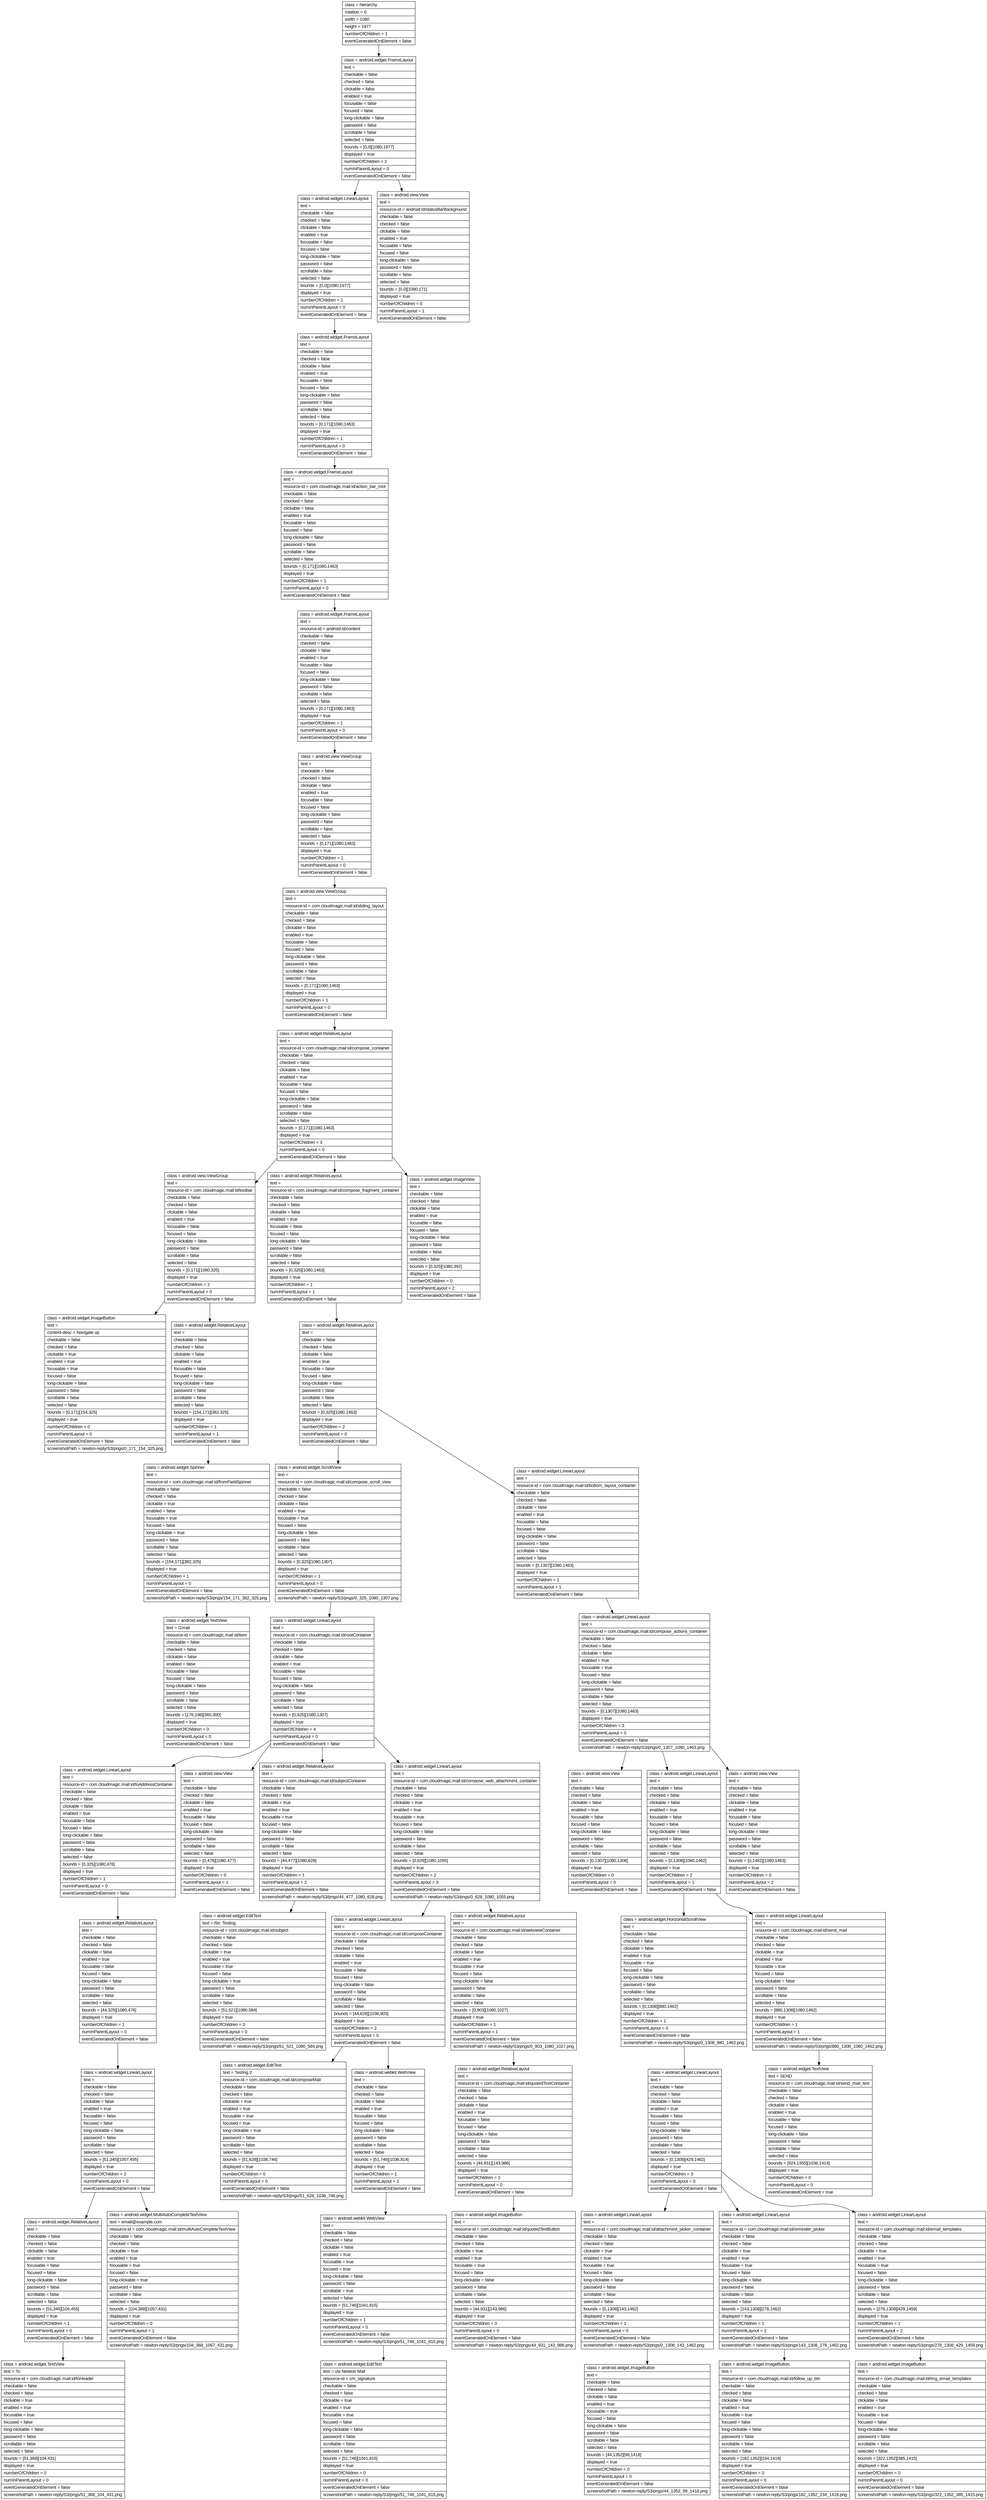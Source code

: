 digraph Layout {

	node [shape=record fontname=Arial];

	0	[label="{class = hierarchy\l|rotation = 0\l|width = 1080\l|height = 1977\l|numberOfChildren = 1\l|eventGeneratedOnElement = false \l}"]
	1	[label="{class = android.widget.FrameLayout\l|text = \l|checkable = false\l|checked = false\l|clickable = false\l|enabled = true\l|focusable = false\l|focused = false\l|long-clickable = false\l|password = false\l|scrollable = false\l|selected = false\l|bounds = [0,0][1080,1977]\l|displayed = true\l|numberOfChildren = 2\l|numInParentLayout = 0\l|eventGeneratedOnElement = false \l}"]
	2	[label="{class = android.widget.LinearLayout\l|text = \l|checkable = false\l|checked = false\l|clickable = false\l|enabled = true\l|focusable = false\l|focused = false\l|long-clickable = false\l|password = false\l|scrollable = false\l|selected = false\l|bounds = [0,0][1080,1977]\l|displayed = true\l|numberOfChildren = 1\l|numInParentLayout = 0\l|eventGeneratedOnElement = false \l}"]
	3	[label="{class = android.view.View\l|text = \l|resource-id = android:id/statusBarBackground\l|checkable = false\l|checked = false\l|clickable = false\l|enabled = true\l|focusable = false\l|focused = false\l|long-clickable = false\l|password = false\l|scrollable = false\l|selected = false\l|bounds = [0,0][1080,171]\l|displayed = true\l|numberOfChildren = 0\l|numInParentLayout = 1\l|eventGeneratedOnElement = false \l}"]
	4	[label="{class = android.widget.FrameLayout\l|text = \l|checkable = false\l|checked = false\l|clickable = false\l|enabled = true\l|focusable = false\l|focused = false\l|long-clickable = false\l|password = false\l|scrollable = false\l|selected = false\l|bounds = [0,171][1080,1463]\l|displayed = true\l|numberOfChildren = 1\l|numInParentLayout = 0\l|eventGeneratedOnElement = false \l}"]
	5	[label="{class = android.widget.FrameLayout\l|text = \l|resource-id = com.cloudmagic.mail:id/action_bar_root\l|checkable = false\l|checked = false\l|clickable = false\l|enabled = true\l|focusable = false\l|focused = false\l|long-clickable = false\l|password = false\l|scrollable = false\l|selected = false\l|bounds = [0,171][1080,1463]\l|displayed = true\l|numberOfChildren = 1\l|numInParentLayout = 0\l|eventGeneratedOnElement = false \l}"]
	6	[label="{class = android.widget.FrameLayout\l|text = \l|resource-id = android:id/content\l|checkable = false\l|checked = false\l|clickable = false\l|enabled = true\l|focusable = false\l|focused = false\l|long-clickable = false\l|password = false\l|scrollable = false\l|selected = false\l|bounds = [0,171][1080,1463]\l|displayed = true\l|numberOfChildren = 1\l|numInParentLayout = 0\l|eventGeneratedOnElement = false \l}"]
	7	[label="{class = android.view.ViewGroup\l|text = \l|checkable = false\l|checked = false\l|clickable = false\l|enabled = true\l|focusable = false\l|focused = false\l|long-clickable = false\l|password = false\l|scrollable = false\l|selected = false\l|bounds = [0,171][1080,1463]\l|displayed = true\l|numberOfChildren = 1\l|numInParentLayout = 0\l|eventGeneratedOnElement = false \l}"]
	8	[label="{class = android.view.ViewGroup\l|text = \l|resource-id = com.cloudmagic.mail:id/sliding_layout\l|checkable = false\l|checked = false\l|clickable = false\l|enabled = true\l|focusable = false\l|focused = false\l|long-clickable = false\l|password = false\l|scrollable = false\l|selected = false\l|bounds = [0,171][1080,1463]\l|displayed = true\l|numberOfChildren = 1\l|numInParentLayout = 0\l|eventGeneratedOnElement = false \l}"]
	9	[label="{class = android.widget.RelativeLayout\l|text = \l|resource-id = com.cloudmagic.mail:id/compose_container\l|checkable = false\l|checked = false\l|clickable = false\l|enabled = true\l|focusable = false\l|focused = false\l|long-clickable = false\l|password = false\l|scrollable = false\l|selected = false\l|bounds = [0,171][1080,1463]\l|displayed = true\l|numberOfChildren = 3\l|numInParentLayout = 0\l|eventGeneratedOnElement = false \l}"]
	10	[label="{class = android.view.ViewGroup\l|text = \l|resource-id = com.cloudmagic.mail:id/toolbar\l|checkable = false\l|checked = false\l|clickable = false\l|enabled = true\l|focusable = false\l|focused = false\l|long-clickable = false\l|password = false\l|scrollable = false\l|selected = false\l|bounds = [0,171][1080,325]\l|displayed = true\l|numberOfChildren = 2\l|numInParentLayout = 0\l|eventGeneratedOnElement = false \l}"]
	11	[label="{class = android.widget.RelativeLayout\l|text = \l|resource-id = com.cloudmagic.mail:id/compose_fragment_container\l|checkable = false\l|checked = false\l|clickable = false\l|enabled = true\l|focusable = false\l|focused = false\l|long-clickable = false\l|password = false\l|scrollable = false\l|selected = false\l|bounds = [0,325][1080,1463]\l|displayed = true\l|numberOfChildren = 1\l|numInParentLayout = 1\l|eventGeneratedOnElement = false \l}"]
	12	[label="{class = android.widget.ImageView\l|text = \l|checkable = false\l|checked = false\l|clickable = false\l|enabled = true\l|focusable = false\l|focused = false\l|long-clickable = false\l|password = false\l|scrollable = false\l|selected = false\l|bounds = [0,325][1080,392]\l|displayed = true\l|numberOfChildren = 0\l|numInParentLayout = 2\l|eventGeneratedOnElement = false \l}"]
	13	[label="{class = android.widget.ImageButton\l|text = \l|content-desc = ‎‏‎‎‎‎‎‏‎‏‏‏‎‎‎‎‎‏‎‎‏‎‎‎‎‏‏‏‏‏‎‏‏‎‏‏‎‎‎‎‏‏‏‏‏‏‏‎‏‏‏‏‏‎‏‎‎‏‏‎‏‎‎‎‎‎‏‏‏‎‏‎‎‎‎‎‏‏‎‏‏‎‎‏‎‏‎‏‏‏‏‏‎‎Navigate up‎‏‎‎‏‎\l|checkable = false\l|checked = false\l|clickable = true\l|enabled = true\l|focusable = true\l|focused = false\l|long-clickable = false\l|password = false\l|scrollable = false\l|selected = false\l|bounds = [0,171][154,325]\l|displayed = true\l|numberOfChildren = 0\l|numInParentLayout = 0\l|eventGeneratedOnElement = false \l|screenshotPath = newton-reply/S3/pngs/0_171_154_325.png\l}"]
	14	[label="{class = android.widget.RelativeLayout\l|text = \l|checkable = false\l|checked = false\l|clickable = false\l|enabled = true\l|focusable = false\l|focused = false\l|long-clickable = false\l|password = false\l|scrollable = false\l|selected = false\l|bounds = [154,171][382,325]\l|displayed = true\l|numberOfChildren = 1\l|numInParentLayout = 1\l|eventGeneratedOnElement = false \l}"]
	15	[label="{class = android.widget.RelativeLayout\l|text = \l|checkable = false\l|checked = false\l|clickable = false\l|enabled = true\l|focusable = false\l|focused = false\l|long-clickable = false\l|password = false\l|scrollable = false\l|selected = false\l|bounds = [0,325][1080,1463]\l|displayed = true\l|numberOfChildren = 2\l|numInParentLayout = 0\l|eventGeneratedOnElement = false \l}"]
	16	[label="{class = android.widget.Spinner\l|text = \l|resource-id = com.cloudmagic.mail:id/fromFieldSpinner\l|checkable = false\l|checked = false\l|clickable = true\l|enabled = false\l|focusable = true\l|focused = false\l|long-clickable = true\l|password = false\l|scrollable = false\l|selected = false\l|bounds = [154,171][382,325]\l|displayed = true\l|numberOfChildren = 1\l|numInParentLayout = 0\l|eventGeneratedOnElement = false \l|screenshotPath = newton-reply/S3/pngs/154_171_382_325.png\l}"]
	17	[label="{class = android.widget.ScrollView\l|text = \l|resource-id = com.cloudmagic.mail:id/compose_scroll_view\l|checkable = false\l|checked = false\l|clickable = false\l|enabled = true\l|focusable = true\l|focused = false\l|long-clickable = false\l|password = false\l|scrollable = false\l|selected = false\l|bounds = [0,325][1080,1307]\l|displayed = true\l|numberOfChildren = 1\l|numInParentLayout = 0\l|eventGeneratedOnElement = false \l|screenshotPath = newton-reply/S3/pngs/0_325_1080_1307.png\l}"]
	18	[label="{class = android.widget.LinearLayout\l|text = \l|resource-id = com.cloudmagic.mail:id/bottom_layout_container\l|checkable = false\l|checked = false\l|clickable = false\l|enabled = true\l|focusable = false\l|focused = false\l|long-clickable = false\l|password = false\l|scrollable = false\l|selected = false\l|bounds = [0,1307][1080,1463]\l|displayed = true\l|numberOfChildren = 1\l|numInParentLayout = 1\l|eventGeneratedOnElement = false \l}"]
	19	[label="{class = android.widget.TextView\l|text = Gmail\l|resource-id = com.cloudmagic.mail:id/item\l|checkable = false\l|checked = false\l|clickable = false\l|enabled = false\l|focusable = false\l|focused = false\l|long-clickable = false\l|password = false\l|scrollable = false\l|selected = false\l|bounds = [176,196][360,300]\l|displayed = true\l|numberOfChildren = 0\l|numInParentLayout = 0\l|eventGeneratedOnElement = false \l}"]
	20	[label="{class = android.widget.LinearLayout\l|text = \l|resource-id = com.cloudmagic.mail:id/rootContainer\l|checkable = false\l|checked = false\l|clickable = false\l|enabled = true\l|focusable = false\l|focused = false\l|long-clickable = false\l|password = false\l|scrollable = false\l|selected = false\l|bounds = [0,325][1080,1307]\l|displayed = true\l|numberOfChildren = 4\l|numInParentLayout = 0\l|eventGeneratedOnElement = false \l}"]
	21	[label="{class = android.widget.LinearLayout\l|text = \l|resource-id = com.cloudmagic.mail:id/compose_actions_container\l|checkable = false\l|checked = false\l|clickable = false\l|enabled = true\l|focusable = true\l|focused = false\l|long-clickable = false\l|password = false\l|scrollable = false\l|selected = false\l|bounds = [0,1307][1080,1463]\l|displayed = true\l|numberOfChildren = 3\l|numInParentLayout = 0\l|eventGeneratedOnElement = false \l|screenshotPath = newton-reply/S3/pngs/0_1307_1080_1463.png\l}"]
	22	[label="{class = android.widget.LinearLayout\l|text = \l|resource-id = com.cloudmagic.mail:id/toAddressContainer\l|checkable = false\l|checked = false\l|clickable = false\l|enabled = true\l|focusable = false\l|focused = false\l|long-clickable = false\l|password = false\l|scrollable = false\l|selected = false\l|bounds = [0,325][1080,476]\l|displayed = true\l|numberOfChildren = 1\l|numInParentLayout = 0\l|eventGeneratedOnElement = false \l}"]
	23	[label="{class = android.view.View\l|text = \l|checkable = false\l|checked = false\l|clickable = false\l|enabled = true\l|focusable = false\l|focused = false\l|long-clickable = false\l|password = false\l|scrollable = false\l|selected = false\l|bounds = [0,476][1080,477]\l|displayed = true\l|numberOfChildren = 0\l|numInParentLayout = 1\l|eventGeneratedOnElement = false \l}"]
	24	[label="{class = android.widget.RelativeLayout\l|text = \l|resource-id = com.cloudmagic.mail:id/subjectContainer\l|checkable = false\l|checked = false\l|clickable = true\l|enabled = true\l|focusable = true\l|focused = false\l|long-clickable = false\l|password = false\l|scrollable = false\l|selected = false\l|bounds = [44,477][1080,628]\l|displayed = true\l|numberOfChildren = 1\l|numInParentLayout = 2\l|eventGeneratedOnElement = false \l|screenshotPath = newton-reply/S3/pngs/44_477_1080_628.png\l}"]
	25	[label="{class = android.widget.LinearLayout\l|text = \l|resource-id = com.cloudmagic.mail:id/compose_web_attachment_container\l|checkable = false\l|checked = false\l|clickable = true\l|enabled = true\l|focusable = true\l|focused = false\l|long-clickable = false\l|password = false\l|scrollable = false\l|selected = false\l|bounds = [0,628][1080,1055]\l|displayed = true\l|numberOfChildren = 2\l|numInParentLayout = 3\l|eventGeneratedOnElement = false \l|screenshotPath = newton-reply/S3/pngs/0_628_1080_1055.png\l}"]
	26	[label="{class = android.view.View\l|text = \l|checkable = false\l|checked = false\l|clickable = false\l|enabled = true\l|focusable = false\l|focused = false\l|long-clickable = false\l|password = false\l|scrollable = false\l|selected = false\l|bounds = [0,1307][1080,1308]\l|displayed = true\l|numberOfChildren = 0\l|numInParentLayout = 0\l|eventGeneratedOnElement = false \l}"]
	27	[label="{class = android.widget.LinearLayout\l|text = \l|checkable = false\l|checked = false\l|clickable = false\l|enabled = true\l|focusable = false\l|focused = false\l|long-clickable = false\l|password = false\l|scrollable = false\l|selected = false\l|bounds = [0,1308][1080,1462]\l|displayed = true\l|numberOfChildren = 2\l|numInParentLayout = 1\l|eventGeneratedOnElement = false \l}"]
	28	[label="{class = android.view.View\l|text = \l|checkable = false\l|checked = false\l|clickable = false\l|enabled = true\l|focusable = false\l|focused = false\l|long-clickable = false\l|password = false\l|scrollable = false\l|selected = false\l|bounds = [0,1462][1080,1463]\l|displayed = true\l|numberOfChildren = 0\l|numInParentLayout = 2\l|eventGeneratedOnElement = false \l}"]
	29	[label="{class = android.widget.RelativeLayout\l|text = \l|checkable = false\l|checked = false\l|clickable = false\l|enabled = true\l|focusable = false\l|focused = false\l|long-clickable = false\l|password = false\l|scrollable = false\l|selected = false\l|bounds = [44,325][1080,476]\l|displayed = true\l|numberOfChildren = 1\l|numInParentLayout = 0\l|eventGeneratedOnElement = false \l}"]
	30	[label="{class = android.widget.EditText\l|text = Re: Testing\l|resource-id = com.cloudmagic.mail:id/subject\l|checkable = false\l|checked = false\l|clickable = true\l|enabled = true\l|focusable = true\l|focused = false\l|long-clickable = true\l|password = false\l|scrollable = false\l|selected = false\l|bounds = [51,521][1080,584]\l|displayed = true\l|numberOfChildren = 0\l|numInParentLayout = 0\l|eventGeneratedOnElement = false \l|screenshotPath = newton-reply/S3/pngs/51_521_1080_584.png\l}"]
	31	[label="{class = android.widget.LinearLayout\l|text = \l|resource-id = com.cloudmagic.mail:id/composeContainer\l|checkable = false\l|checked = false\l|clickable = false\l|enabled = true\l|focusable = false\l|focused = false\l|long-clickable = false\l|password = false\l|scrollable = false\l|selected = false\l|bounds = [44,628][1036,903]\l|displayed = true\l|numberOfChildren = 2\l|numInParentLayout = 0\l|eventGeneratedOnElement = false \l}"]
	32	[label="{class = android.widget.RelativeLayout\l|text = \l|resource-id = com.cloudmagic.mail:id/webviewContainer\l|checkable = false\l|checked = false\l|clickable = false\l|enabled = true\l|focusable = true\l|focused = false\l|long-clickable = false\l|password = false\l|scrollable = false\l|selected = false\l|bounds = [0,903][1080,1027]\l|displayed = true\l|numberOfChildren = 1\l|numInParentLayout = 1\l|eventGeneratedOnElement = false \l|screenshotPath = newton-reply/S3/pngs/0_903_1080_1027.png\l}"]
	33	[label="{class = android.widget.HorizontalScrollView\l|text = \l|checkable = false\l|checked = false\l|clickable = false\l|enabled = true\l|focusable = true\l|focused = false\l|long-clickable = false\l|password = false\l|scrollable = false\l|selected = false\l|bounds = [0,1308][880,1462]\l|displayed = true\l|numberOfChildren = 1\l|numInParentLayout = 0\l|eventGeneratedOnElement = false \l|screenshotPath = newton-reply/S3/pngs/0_1308_880_1462.png\l}"]
	34	[label="{class = android.widget.LinearLayout\l|text = \l|resource-id = com.cloudmagic.mail:id/send_mail\l|checkable = false\l|checked = false\l|clickable = true\l|enabled = true\l|focusable = true\l|focused = false\l|long-clickable = false\l|password = false\l|scrollable = false\l|selected = false\l|bounds = [880,1308][1080,1462]\l|displayed = true\l|numberOfChildren = 1\l|numInParentLayout = 1\l|eventGeneratedOnElement = false \l|screenshotPath = newton-reply/S3/pngs/880_1308_1080_1462.png\l}"]
	35	[label="{class = android.widget.LinearLayout\l|text = \l|checkable = false\l|checked = false\l|clickable = false\l|enabled = true\l|focusable = false\l|focused = false\l|long-clickable = false\l|password = false\l|scrollable = false\l|selected = false\l|bounds = [51,345][1057,455]\l|displayed = true\l|numberOfChildren = 2\l|numInParentLayout = 0\l|eventGeneratedOnElement = false \l}"]
	36	[label="{class = android.widget.EditText\l|text = Testing 2\l|resource-id = com.cloudmagic.mail:id/composeMail\l|checkable = false\l|checked = false\l|clickable = true\l|enabled = true\l|focusable = true\l|focused = true\l|long-clickable = true\l|password = false\l|scrollable = false\l|selected = false\l|bounds = [51,628][1036,746]\l|displayed = true\l|numberOfChildren = 0\l|numInParentLayout = 0\l|eventGeneratedOnElement = false \l|screenshotPath = newton-reply/S3/pngs/51_628_1036_746.png\l}"]
	37	[label="{class = android.webkit.WebView\l|text = \l|checkable = false\l|checked = false\l|clickable = false\l|enabled = true\l|focusable = false\l|focused = false\l|long-clickable = false\l|password = false\l|scrollable = false\l|selected = false\l|bounds = [51,746][1036,814]\l|displayed = true\l|numberOfChildren = 1\l|numInParentLayout = 1\l|eventGeneratedOnElement = false \l}"]
	38	[label="{class = android.widget.RelativeLayout\l|text = \l|resource-id = com.cloudmagic.mail:id/quotedTextContainer\l|checkable = false\l|checked = false\l|clickable = false\l|enabled = true\l|focusable = false\l|focused = false\l|long-clickable = false\l|password = false\l|scrollable = false\l|selected = false\l|bounds = [44,931][143,986]\l|displayed = true\l|numberOfChildren = 1\l|numInParentLayout = 0\l|eventGeneratedOnElement = false \l}"]
	39	[label="{class = android.widget.LinearLayout\l|text = \l|checkable = false\l|checked = false\l|clickable = false\l|enabled = true\l|focusable = false\l|focused = false\l|long-clickable = false\l|password = false\l|scrollable = false\l|selected = false\l|bounds = [0,1308][429,1462]\l|displayed = true\l|numberOfChildren = 3\l|numInParentLayout = 0\l|eventGeneratedOnElement = false \l}"]
	40	[label="{class = android.widget.TextView\l|text = SEND\l|resource-id = com.cloudmagic.mail:id/send_mail_text\l|checkable = false\l|checked = false\l|clickable = false\l|enabled = true\l|focusable = false\l|focused = false\l|long-clickable = false\l|password = false\l|scrollable = false\l|selected = false\l|bounds = [924,1355][1036,1414]\l|displayed = true\l|numberOfChildren = 0\l|numInParentLayout = 0\l|eventGeneratedOnElement = true \l}"]
	41	[label="{class = android.widget.RelativeLayout\l|text = \l|checkable = false\l|checked = false\l|clickable = false\l|enabled = true\l|focusable = false\l|focused = false\l|long-clickable = false\l|password = false\l|scrollable = false\l|selected = false\l|bounds = [51,345][104,455]\l|displayed = true\l|numberOfChildren = 1\l|numInParentLayout = 0\l|eventGeneratedOnElement = false \l}"]
	42	[label="{class = android.widget.MultiAutoCompleteTextView\l|text = email@example.com \l|resource-id = com.cloudmagic.mail:id/multiAutoCompleteTextView\l|checkable = false\l|checked = false\l|clickable = true\l|enabled = true\l|focusable = true\l|focused = false\l|long-clickable = true\l|password = false\l|scrollable = false\l|selected = false\l|bounds = [104,368][1057,431]\l|displayed = true\l|numberOfChildren = 0\l|numInParentLayout = 1\l|eventGeneratedOnElement = false \l|screenshotPath = newton-reply/S3/pngs/104_368_1057_431.png\l}"]
	43	[label="{class = android.webkit.WebView\l|text = \l|checkable = false\l|checked = false\l|clickable = false\l|enabled = true\l|focusable = true\l|focused = true\l|long-clickable = false\l|password = false\l|scrollable = true\l|selected = false\l|bounds = [51,746][1041,815]\l|displayed = true\l|numberOfChildren = 1\l|numInParentLayout = 0\l|eventGeneratedOnElement = false \l|screenshotPath = newton-reply/S3/pngs/51_746_1041_815.png\l}"]
	44	[label="{class = android.widget.ImageButton\l|text = \l|resource-id = com.cloudmagic.mail:id/quotedTextButton\l|checkable = false\l|checked = false\l|clickable = true\l|enabled = true\l|focusable = true\l|focused = false\l|long-clickable = false\l|password = false\l|scrollable = false\l|selected = false\l|bounds = [44,931][143,986]\l|displayed = true\l|numberOfChildren = 0\l|numInParentLayout = 0\l|eventGeneratedOnElement = false \l|screenshotPath = newton-reply/S3/pngs/44_931_143_986.png\l}"]
	45	[label="{class = android.widget.LinearLayout\l|text = \l|resource-id = com.cloudmagic.mail:id/attachment_picker_container\l|checkable = false\l|checked = false\l|clickable = true\l|enabled = true\l|focusable = true\l|focused = false\l|long-clickable = false\l|password = false\l|scrollable = false\l|selected = false\l|bounds = [0,1308][143,1462]\l|displayed = true\l|numberOfChildren = 1\l|numInParentLayout = 0\l|eventGeneratedOnElement = false \l|screenshotPath = newton-reply/S3/pngs/0_1308_143_1462.png\l}"]
	46	[label="{class = android.widget.LinearLayout\l|text = \l|resource-id = com.cloudmagic.mail:id/reminder_picker\l|checkable = false\l|checked = false\l|clickable = true\l|enabled = true\l|focusable = true\l|focused = false\l|long-clickable = false\l|password = false\l|scrollable = false\l|selected = false\l|bounds = [143,1308][278,1462]\l|displayed = true\l|numberOfChildren = 1\l|numInParentLayout = 1\l|eventGeneratedOnElement = false \l|screenshotPath = newton-reply/S3/pngs/143_1308_278_1462.png\l}"]
	47	[label="{class = android.widget.LinearLayout\l|text = \l|resource-id = com.cloudmagic.mail:id/email_templates\l|checkable = false\l|checked = false\l|clickable = true\l|enabled = true\l|focusable = true\l|focused = false\l|long-clickable = false\l|password = false\l|scrollable = false\l|selected = false\l|bounds = [278,1308][429,1459]\l|displayed = true\l|numberOfChildren = 1\l|numInParentLayout = 2\l|eventGeneratedOnElement = false \l|screenshotPath = newton-reply/S3/pngs/278_1308_429_1459.png\l}"]
	48	[label="{class = android.widget.TextView\l|text = To\l|resource-id = com.cloudmagic.mail:id/toHeader\l|checkable = false\l|checked = false\l|clickable = true\l|enabled = true\l|focusable = true\l|focused = false\l|long-clickable = false\l|password = false\l|scrollable = false\l|selected = false\l|bounds = [51,368][104,431]\l|displayed = true\l|numberOfChildren = 0\l|numInParentLayout = 0\l|eventGeneratedOnElement = false \l|screenshotPath = newton-reply/S3/pngs/51_368_104_431.png\l}"]
	49	[label="{class = android.widget.EditText\l|text = via Newton Mail\l|resource-id = cm_signature\l|checkable = false\l|checked = false\l|clickable = true\l|enabled = true\l|focusable = true\l|focused = false\l|long-clickable = false\l|password = false\l|scrollable = false\l|selected = false\l|bounds = [51,746][1041,815]\l|displayed = true\l|numberOfChildren = 0\l|numInParentLayout = 0\l|eventGeneratedOnElement = false \l|screenshotPath = newton-reply/S3/pngs/51_746_1041_815.png\l}"]
	50	[label="{class = android.widget.ImageButton\l|text = \l|checkable = false\l|checked = false\l|clickable = false\l|enabled = true\l|focusable = true\l|focused = false\l|long-clickable = false\l|password = false\l|scrollable = false\l|selected = false\l|bounds = [44,1352][99,1418]\l|displayed = true\l|numberOfChildren = 0\l|numInParentLayout = 0\l|eventGeneratedOnElement = false \l|screenshotPath = newton-reply/S3/pngs/44_1352_99_1418.png\l}"]
	51	[label="{class = android.widget.ImageButton\l|text = \l|resource-id = com.cloudmagic.mail:id/follow_up_btn\l|checkable = false\l|checked = false\l|clickable = false\l|enabled = true\l|focusable = true\l|focused = false\l|long-clickable = false\l|password = false\l|scrollable = false\l|selected = false\l|bounds = [182,1352][234,1418]\l|displayed = true\l|numberOfChildren = 0\l|numInParentLayout = 0\l|eventGeneratedOnElement = false \l|screenshotPath = newton-reply/S3/pngs/182_1352_234_1418.png\l}"]
	52	[label="{class = android.widget.ImageButton\l|text = \l|resource-id = com.cloudmagic.mail:id/img_email_templates\l|checkable = false\l|checked = false\l|clickable = false\l|enabled = true\l|focusable = true\l|focused = false\l|long-clickable = false\l|password = false\l|scrollable = false\l|selected = false\l|bounds = [322,1352][385,1415]\l|displayed = true\l|numberOfChildren = 0\l|numInParentLayout = 0\l|eventGeneratedOnElement = false \l|screenshotPath = newton-reply/S3/pngs/322_1352_385_1415.png\l}"]


	0 -> 1
	1 -> 2
	1 -> 3
	2 -> 4
	4 -> 5
	5 -> 6
	6 -> 7
	7 -> 8
	8 -> 9
	9 -> 10
	9 -> 11
	9 -> 12
	10 -> 13
	10 -> 14
	11 -> 15
	14 -> 16
	15 -> 17
	15 -> 18
	16 -> 19
	17 -> 20
	18 -> 21
	20 -> 22
	20 -> 23
	20 -> 24
	20 -> 25
	21 -> 26
	21 -> 27
	21 -> 28
	22 -> 29
	24 -> 30
	25 -> 31
	25 -> 32
	27 -> 33
	27 -> 34
	29 -> 35
	31 -> 36
	31 -> 37
	32 -> 38
	33 -> 39
	34 -> 40
	35 -> 41
	35 -> 42
	37 -> 43
	38 -> 44
	39 -> 45
	39 -> 46
	39 -> 47
	41 -> 48
	43 -> 49
	45 -> 50
	46 -> 51
	47 -> 52


}